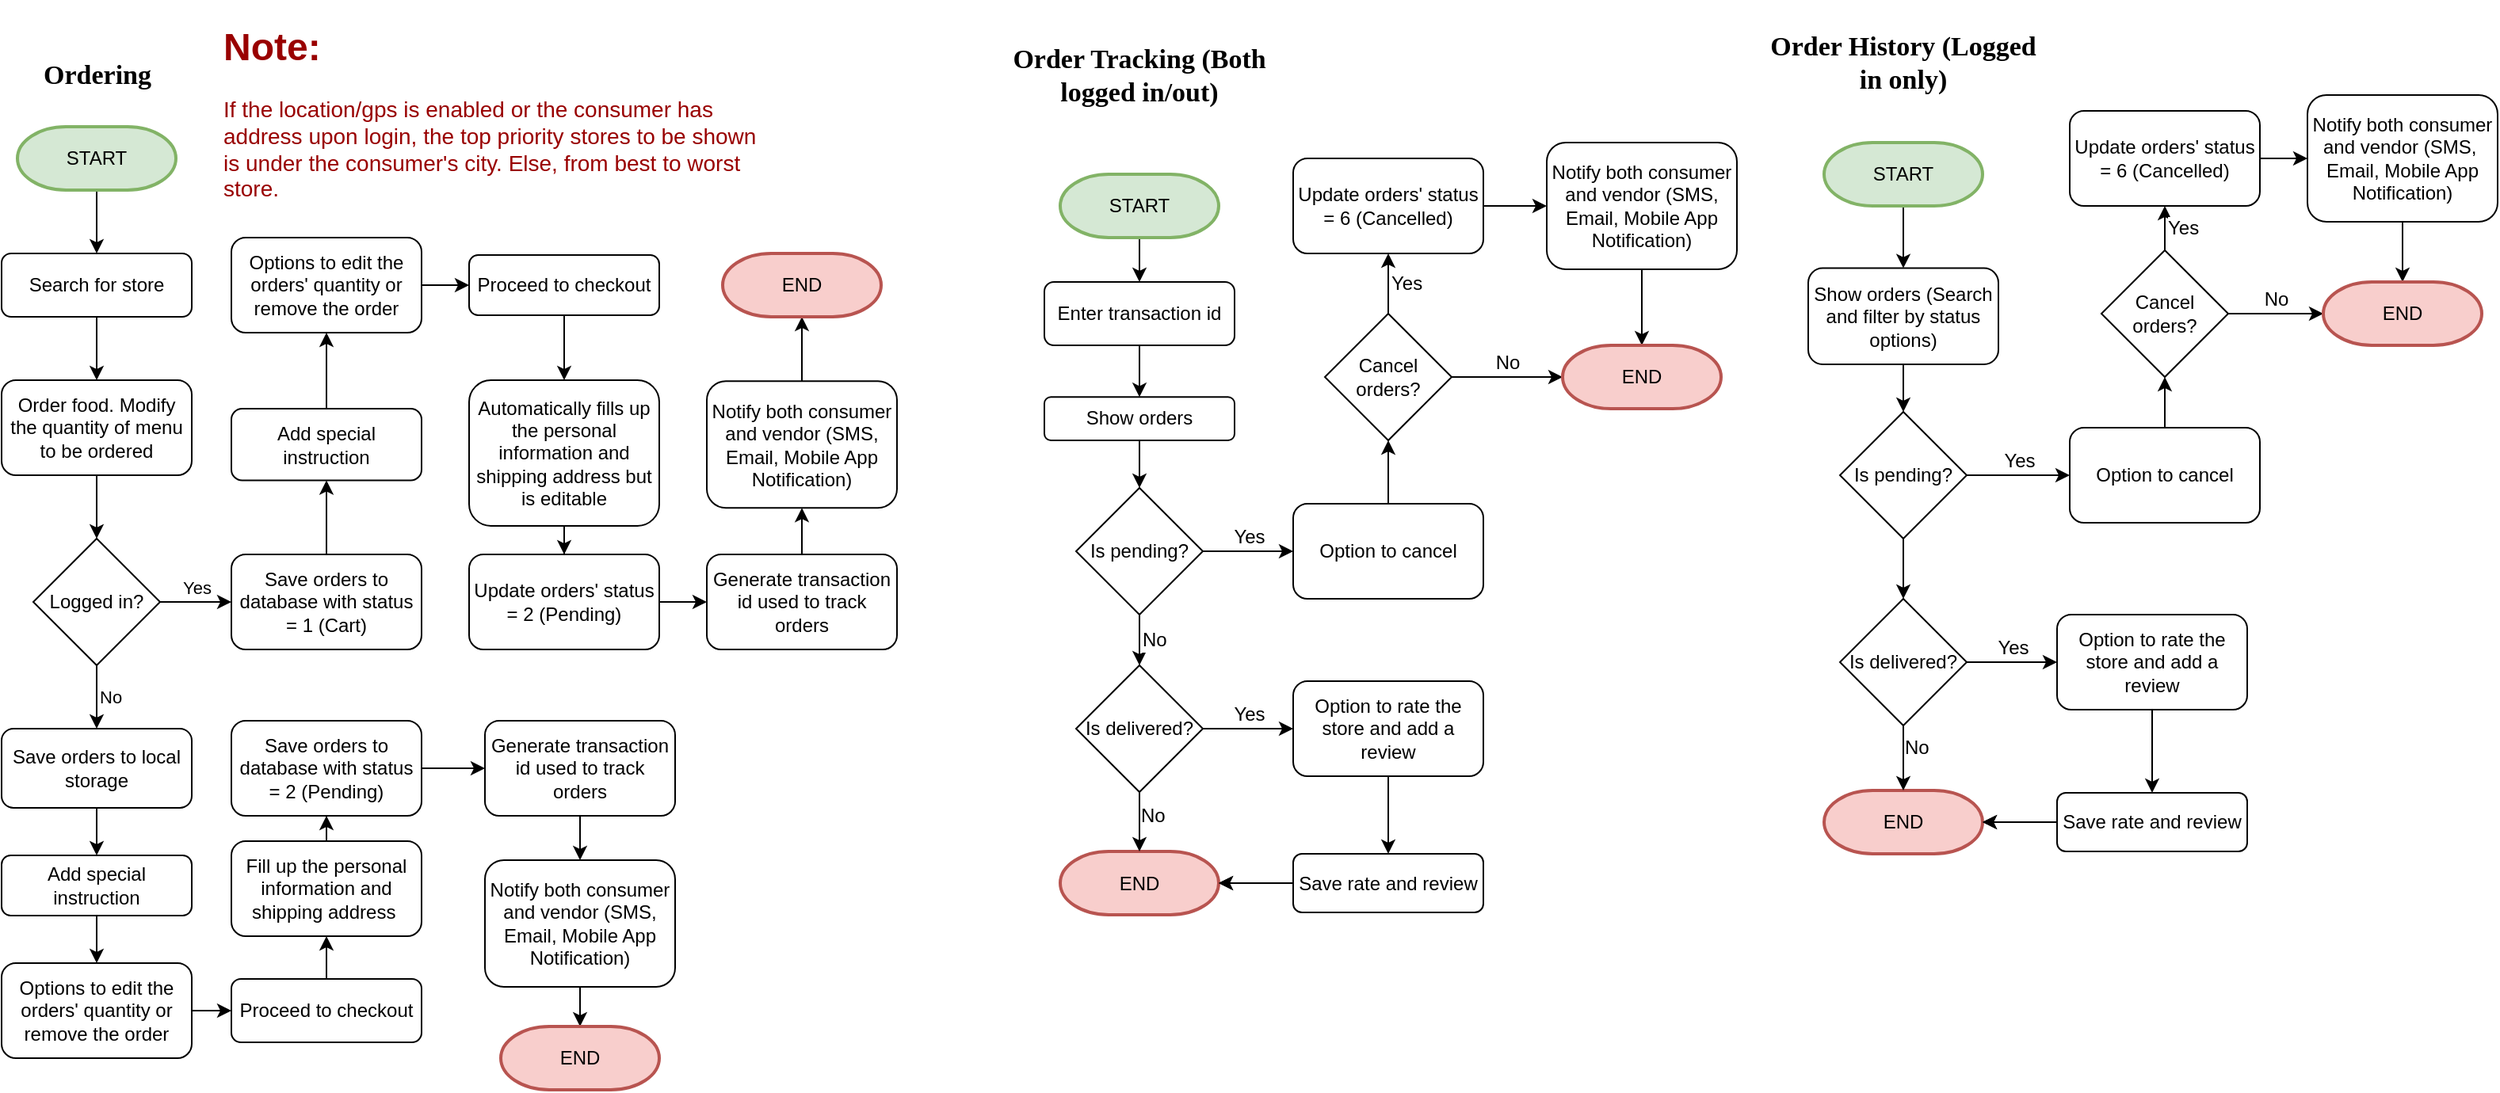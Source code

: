 <mxfile version="13.10.0" type="device"><diagram id="C5RBs43oDa-KdzZeNtuy" name="Page-1"><mxGraphModel dx="1033" dy="532" grid="1" gridSize="10" guides="1" tooltips="1" connect="1" arrows="1" fold="1" page="1" pageScale="1" pageWidth="827" pageHeight="1169" math="0" shadow="0"><root><mxCell id="WIyWlLk6GJQsqaUBKTNV-0"/><mxCell id="WIyWlLk6GJQsqaUBKTNV-1" parent="WIyWlLk6GJQsqaUBKTNV-0"/><mxCell id="US0BjjXT3jpon9qf1-W8-6" value="" style="edgeStyle=orthogonalEdgeStyle;rounded=0;orthogonalLoop=1;jettySize=auto;html=1;" edge="1" parent="WIyWlLk6GJQsqaUBKTNV-1" source="WIyWlLk6GJQsqaUBKTNV-3" target="US0BjjXT3jpon9qf1-W8-3"><mxGeometry relative="1" as="geometry"/></mxCell><mxCell id="WIyWlLk6GJQsqaUBKTNV-3" value="Search for store" style="rounded=1;whiteSpace=wrap;html=1;fontSize=12;glass=0;strokeWidth=1;shadow=0;" parent="WIyWlLk6GJQsqaUBKTNV-1" vertex="1"><mxGeometry x="35" y="162" width="120" height="40" as="geometry"/></mxCell><mxCell id="US0BjjXT3jpon9qf1-W8-0" value="Ordering" style="text;html=1;strokeColor=none;fillColor=none;align=center;verticalAlign=middle;whiteSpace=wrap;rounded=0;fontSize=17;fontStyle=1;fontFamily=Verdana;" vertex="1" parent="WIyWlLk6GJQsqaUBKTNV-1"><mxGeometry x="62.5" y="40" width="65" height="20" as="geometry"/></mxCell><mxCell id="US0BjjXT3jpon9qf1-W8-8" value="" style="edgeStyle=orthogonalEdgeStyle;rounded=0;orthogonalLoop=1;jettySize=auto;html=1;" edge="1" parent="WIyWlLk6GJQsqaUBKTNV-1" source="US0BjjXT3jpon9qf1-W8-3" target="US0BjjXT3jpon9qf1-W8-7"><mxGeometry relative="1" as="geometry"/></mxCell><mxCell id="US0BjjXT3jpon9qf1-W8-3" value="Order food. Modify the quantity of menu to be ordered" style="rounded=1;whiteSpace=wrap;html=1;" vertex="1" parent="WIyWlLk6GJQsqaUBKTNV-1"><mxGeometry x="35" y="242" width="120" height="60" as="geometry"/></mxCell><mxCell id="US0BjjXT3jpon9qf1-W8-5" value="" style="edgeStyle=orthogonalEdgeStyle;rounded=0;orthogonalLoop=1;jettySize=auto;html=1;" edge="1" parent="WIyWlLk6GJQsqaUBKTNV-1" source="US0BjjXT3jpon9qf1-W8-4" target="WIyWlLk6GJQsqaUBKTNV-3"><mxGeometry relative="1" as="geometry"/></mxCell><mxCell id="US0BjjXT3jpon9qf1-W8-4" value="START" style="strokeWidth=2;html=1;shape=mxgraph.flowchart.terminator;whiteSpace=wrap;fillColor=#d5e8d4;strokeColor=#82b366;" vertex="1" parent="WIyWlLk6GJQsqaUBKTNV-1"><mxGeometry x="45" y="82" width="100" height="40" as="geometry"/></mxCell><mxCell id="US0BjjXT3jpon9qf1-W8-18" value="Yes" style="edgeStyle=orthogonalEdgeStyle;rounded=0;orthogonalLoop=1;jettySize=auto;html=1;align=center;verticalAlign=bottom;" edge="1" parent="WIyWlLk6GJQsqaUBKTNV-1" source="US0BjjXT3jpon9qf1-W8-7" target="US0BjjXT3jpon9qf1-W8-17"><mxGeometry relative="1" as="geometry"/></mxCell><mxCell id="US0BjjXT3jpon9qf1-W8-20" value="No" style="edgeStyle=orthogonalEdgeStyle;rounded=0;orthogonalLoop=1;jettySize=auto;html=1;align=left;verticalAlign=middle;labelBackgroundColor=#ffffff;" edge="1" parent="WIyWlLk6GJQsqaUBKTNV-1" source="US0BjjXT3jpon9qf1-W8-7" target="US0BjjXT3jpon9qf1-W8-19"><mxGeometry relative="1" as="geometry"/></mxCell><mxCell id="US0BjjXT3jpon9qf1-W8-7" value="Logged in?" style="rhombus;whiteSpace=wrap;html=1;" vertex="1" parent="WIyWlLk6GJQsqaUBKTNV-1"><mxGeometry x="55" y="342" width="80" height="80" as="geometry"/></mxCell><mxCell id="US0BjjXT3jpon9qf1-W8-33" value="" style="edgeStyle=orthogonalEdgeStyle;rounded=0;orthogonalLoop=1;jettySize=auto;html=1;labelBackgroundColor=#ffffff;fontFamily=Helvetica;fontSize=12;align=left;" edge="1" parent="WIyWlLk6GJQsqaUBKTNV-1" source="US0BjjXT3jpon9qf1-W8-17" target="US0BjjXT3jpon9qf1-W8-32"><mxGeometry relative="1" as="geometry"/></mxCell><mxCell id="US0BjjXT3jpon9qf1-W8-17" value="Save orders to database with status = 1 (Cart)" style="rounded=1;whiteSpace=wrap;html=1;" vertex="1" parent="WIyWlLk6GJQsqaUBKTNV-1"><mxGeometry x="180" y="352" width="120" height="60" as="geometry"/></mxCell><mxCell id="US0BjjXT3jpon9qf1-W8-24" value="" style="edgeStyle=orthogonalEdgeStyle;rounded=0;orthogonalLoop=1;jettySize=auto;html=1;labelBackgroundColor=#ffffff;align=left;" edge="1" parent="WIyWlLk6GJQsqaUBKTNV-1" source="US0BjjXT3jpon9qf1-W8-19" target="US0BjjXT3jpon9qf1-W8-21"><mxGeometry relative="1" as="geometry"/></mxCell><mxCell id="US0BjjXT3jpon9qf1-W8-19" value="Save orders to local storage" style="rounded=1;whiteSpace=wrap;html=1;" vertex="1" parent="WIyWlLk6GJQsqaUBKTNV-1"><mxGeometry x="35" y="462" width="120" height="50" as="geometry"/></mxCell><mxCell id="US0BjjXT3jpon9qf1-W8-38" value="" style="edgeStyle=orthogonalEdgeStyle;rounded=0;orthogonalLoop=1;jettySize=auto;html=1;labelBackgroundColor=#ffffff;fontFamily=Helvetica;fontSize=12;align=left;" edge="1" parent="WIyWlLk6GJQsqaUBKTNV-1" source="US0BjjXT3jpon9qf1-W8-21" target="US0BjjXT3jpon9qf1-W8-37"><mxGeometry relative="1" as="geometry"/></mxCell><mxCell id="US0BjjXT3jpon9qf1-W8-21" value="Add special instruction" style="rounded=1;whiteSpace=wrap;html=1;" vertex="1" parent="WIyWlLk6GJQsqaUBKTNV-1"><mxGeometry x="35" y="542" width="120" height="38" as="geometry"/></mxCell><mxCell id="US0BjjXT3jpon9qf1-W8-27" value="" style="edgeStyle=orthogonalEdgeStyle;rounded=0;orthogonalLoop=1;jettySize=auto;html=1;labelBackgroundColor=#ffffff;align=left;" edge="1" parent="WIyWlLk6GJQsqaUBKTNV-1" source="US0BjjXT3jpon9qf1-W8-22" target="US0BjjXT3jpon9qf1-W8-23"><mxGeometry relative="1" as="geometry"/></mxCell><mxCell id="US0BjjXT3jpon9qf1-W8-22" value="Proceed to checkout" style="rounded=1;whiteSpace=wrap;html=1;" vertex="1" parent="WIyWlLk6GJQsqaUBKTNV-1"><mxGeometry x="180" y="620" width="120" height="40" as="geometry"/></mxCell><mxCell id="US0BjjXT3jpon9qf1-W8-29" value="" style="edgeStyle=orthogonalEdgeStyle;rounded=0;orthogonalLoop=1;jettySize=auto;html=1;labelBackgroundColor=#ffffff;fontFamily=Helvetica;fontSize=12;align=left;" edge="1" parent="WIyWlLk6GJQsqaUBKTNV-1" source="US0BjjXT3jpon9qf1-W8-23" target="US0BjjXT3jpon9qf1-W8-28"><mxGeometry relative="1" as="geometry"/></mxCell><mxCell id="US0BjjXT3jpon9qf1-W8-23" value="Fill up the personal information and shipping address&amp;nbsp;" style="rounded=1;whiteSpace=wrap;html=1;" vertex="1" parent="WIyWlLk6GJQsqaUBKTNV-1"><mxGeometry x="180" y="533" width="120" height="60" as="geometry"/></mxCell><mxCell id="US0BjjXT3jpon9qf1-W8-55" value="" style="edgeStyle=orthogonalEdgeStyle;rounded=0;orthogonalLoop=1;jettySize=auto;html=1;labelBackgroundColor=#ffffff;fontFamily=Helvetica;fontSize=12;align=left;" edge="1" parent="WIyWlLk6GJQsqaUBKTNV-1" source="US0BjjXT3jpon9qf1-W8-28" target="US0BjjXT3jpon9qf1-W8-54"><mxGeometry relative="1" as="geometry"/></mxCell><mxCell id="US0BjjXT3jpon9qf1-W8-28" value="Save orders to database with status = 2 (Pending)" style="rounded=1;whiteSpace=wrap;html=1;fontFamily=Helvetica;fontSize=12;" vertex="1" parent="WIyWlLk6GJQsqaUBKTNV-1"><mxGeometry x="180" y="457" width="120" height="60" as="geometry"/></mxCell><mxCell id="US0BjjXT3jpon9qf1-W8-73" value="" style="edgeStyle=orthogonalEdgeStyle;rounded=0;orthogonalLoop=1;jettySize=auto;html=1;labelBackgroundColor=#ffffff;fontFamily=Helvetica;fontSize=12;align=center;" edge="1" parent="WIyWlLk6GJQsqaUBKTNV-1" source="US0BjjXT3jpon9qf1-W8-30" target="US0BjjXT3jpon9qf1-W8-72"><mxGeometry relative="1" as="geometry"/></mxCell><mxCell id="US0BjjXT3jpon9qf1-W8-30" value="Notify both consumer and vendor (SMS, Email, Mobile App Notification)" style="rounded=1;whiteSpace=wrap;html=1;fontFamily=Helvetica;fontSize=12;" vertex="1" parent="WIyWlLk6GJQsqaUBKTNV-1"><mxGeometry x="340" y="545" width="120" height="80" as="geometry"/></mxCell><mxCell id="US0BjjXT3jpon9qf1-W8-36" value="" style="edgeStyle=orthogonalEdgeStyle;rounded=0;orthogonalLoop=1;jettySize=auto;html=1;labelBackgroundColor=#ffffff;fontFamily=Helvetica;fontSize=12;align=left;" edge="1" parent="WIyWlLk6GJQsqaUBKTNV-1" source="US0BjjXT3jpon9qf1-W8-32" target="US0BjjXT3jpon9qf1-W8-34"><mxGeometry relative="1" as="geometry"/></mxCell><mxCell id="US0BjjXT3jpon9qf1-W8-32" value="Add special instruction" style="rounded=1;whiteSpace=wrap;html=1;" vertex="1" parent="WIyWlLk6GJQsqaUBKTNV-1"><mxGeometry x="180" y="260" width="120" height="45.25" as="geometry"/></mxCell><mxCell id="US0BjjXT3jpon9qf1-W8-44" value="" style="edgeStyle=orthogonalEdgeStyle;rounded=0;orthogonalLoop=1;jettySize=auto;html=1;labelBackgroundColor=#ffffff;fontFamily=Helvetica;fontSize=12;align=left;" edge="1" parent="WIyWlLk6GJQsqaUBKTNV-1" source="US0BjjXT3jpon9qf1-W8-34" target="US0BjjXT3jpon9qf1-W8-43"><mxGeometry relative="1" as="geometry"/></mxCell><mxCell id="US0BjjXT3jpon9qf1-W8-34" value="Options to edit the orders' quantity or remove the order" style="rounded=1;whiteSpace=wrap;html=1;fontFamily=Helvetica;fontSize=12;" vertex="1" parent="WIyWlLk6GJQsqaUBKTNV-1"><mxGeometry x="180" y="152" width="120" height="60" as="geometry"/></mxCell><mxCell id="US0BjjXT3jpon9qf1-W8-40" value="" style="edgeStyle=orthogonalEdgeStyle;rounded=0;orthogonalLoop=1;jettySize=auto;html=1;labelBackgroundColor=#ffffff;fontFamily=Helvetica;fontSize=12;align=left;" edge="1" parent="WIyWlLk6GJQsqaUBKTNV-1" source="US0BjjXT3jpon9qf1-W8-37" target="US0BjjXT3jpon9qf1-W8-22"><mxGeometry relative="1" as="geometry"/></mxCell><mxCell id="US0BjjXT3jpon9qf1-W8-37" value="&lt;span&gt;Options to edit the orders' quantity or remove the order&lt;/span&gt;" style="rounded=1;whiteSpace=wrap;html=1;fontFamily=Helvetica;fontSize=12;" vertex="1" parent="WIyWlLk6GJQsqaUBKTNV-1"><mxGeometry x="35" y="610" width="120" height="60" as="geometry"/></mxCell><mxCell id="US0BjjXT3jpon9qf1-W8-48" value="" style="edgeStyle=orthogonalEdgeStyle;rounded=0;orthogonalLoop=1;jettySize=auto;html=1;labelBackgroundColor=#ffffff;fontFamily=Helvetica;fontSize=12;align=left;" edge="1" parent="WIyWlLk6GJQsqaUBKTNV-1" source="US0BjjXT3jpon9qf1-W8-41" target="US0BjjXT3jpon9qf1-W8-46"><mxGeometry relative="1" as="geometry"/></mxCell><mxCell id="US0BjjXT3jpon9qf1-W8-41" value="Automatically fills up the personal information and shipping address but is editable" style="rounded=1;whiteSpace=wrap;html=1;fontFamily=Helvetica;fontSize=12;" vertex="1" parent="WIyWlLk6GJQsqaUBKTNV-1"><mxGeometry x="330" y="242" width="120" height="92" as="geometry"/></mxCell><mxCell id="US0BjjXT3jpon9qf1-W8-45" value="" style="edgeStyle=orthogonalEdgeStyle;rounded=0;orthogonalLoop=1;jettySize=auto;html=1;labelBackgroundColor=#ffffff;fontFamily=Helvetica;fontSize=12;align=left;" edge="1" parent="WIyWlLk6GJQsqaUBKTNV-1" source="US0BjjXT3jpon9qf1-W8-43" target="US0BjjXT3jpon9qf1-W8-41"><mxGeometry relative="1" as="geometry"/></mxCell><mxCell id="US0BjjXT3jpon9qf1-W8-43" value="Proceed to checkout" style="rounded=1;whiteSpace=wrap;html=1;fontFamily=Helvetica;fontSize=12;" vertex="1" parent="WIyWlLk6GJQsqaUBKTNV-1"><mxGeometry x="330" y="163" width="120" height="38" as="geometry"/></mxCell><mxCell id="US0BjjXT3jpon9qf1-W8-58" value="" style="edgeStyle=orthogonalEdgeStyle;rounded=0;orthogonalLoop=1;jettySize=auto;html=1;labelBackgroundColor=#ffffff;fontFamily=Helvetica;fontSize=12;align=left;" edge="1" parent="WIyWlLk6GJQsqaUBKTNV-1" source="US0BjjXT3jpon9qf1-W8-46" target="US0BjjXT3jpon9qf1-W8-57"><mxGeometry relative="1" as="geometry"/></mxCell><mxCell id="US0BjjXT3jpon9qf1-W8-46" value="Update orders' status = 2 (Pending)" style="rounded=1;whiteSpace=wrap;html=1;fontFamily=Helvetica;fontSize=12;" vertex="1" parent="WIyWlLk6GJQsqaUBKTNV-1"><mxGeometry x="330" y="352" width="120" height="60" as="geometry"/></mxCell><mxCell id="US0BjjXT3jpon9qf1-W8-71" value="" style="edgeStyle=orthogonalEdgeStyle;rounded=0;orthogonalLoop=1;jettySize=auto;html=1;labelBackgroundColor=#ffffff;fontFamily=Helvetica;fontSize=12;align=center;" edge="1" parent="WIyWlLk6GJQsqaUBKTNV-1" source="US0BjjXT3jpon9qf1-W8-47" target="US0BjjXT3jpon9qf1-W8-70"><mxGeometry relative="1" as="geometry"/></mxCell><mxCell id="US0BjjXT3jpon9qf1-W8-47" value="Notify both consumer and vendor (SMS, Email, Mobile App Notification)" style="rounded=1;whiteSpace=wrap;html=1;fontFamily=Helvetica;fontSize=12;" vertex="1" parent="WIyWlLk6GJQsqaUBKTNV-1"><mxGeometry x="480" y="242.63" width="120" height="80" as="geometry"/></mxCell><mxCell id="US0BjjXT3jpon9qf1-W8-50" value="Order Tracking (Both logged in/out)" style="text;html=1;strokeColor=none;fillColor=none;align=center;verticalAlign=middle;whiteSpace=wrap;rounded=0;fontSize=17;fontStyle=1;fontFamily=Verdana;" vertex="1" parent="WIyWlLk6GJQsqaUBKTNV-1"><mxGeometry x="668" y="40" width="170" height="20" as="geometry"/></mxCell><mxCell id="US0BjjXT3jpon9qf1-W8-62" value="" style="edgeStyle=orthogonalEdgeStyle;rounded=0;orthogonalLoop=1;jettySize=auto;html=1;labelBackgroundColor=#ffffff;fontFamily=Helvetica;fontSize=12;align=left;" edge="1" parent="WIyWlLk6GJQsqaUBKTNV-1" source="US0BjjXT3jpon9qf1-W8-52" target="US0BjjXT3jpon9qf1-W8-60"><mxGeometry relative="1" as="geometry"/></mxCell><mxCell id="US0BjjXT3jpon9qf1-W8-52" value="Enter transaction id" style="rounded=1;whiteSpace=wrap;html=1;fontSize=12;glass=0;strokeWidth=1;shadow=0;" vertex="1" parent="WIyWlLk6GJQsqaUBKTNV-1"><mxGeometry x="693" y="180" width="120" height="40" as="geometry"/></mxCell><mxCell id="US0BjjXT3jpon9qf1-W8-56" value="" style="edgeStyle=orthogonalEdgeStyle;rounded=0;orthogonalLoop=1;jettySize=auto;html=1;labelBackgroundColor=#ffffff;fontFamily=Helvetica;fontSize=12;align=left;" edge="1" parent="WIyWlLk6GJQsqaUBKTNV-1" source="US0BjjXT3jpon9qf1-W8-54" target="US0BjjXT3jpon9qf1-W8-30"><mxGeometry relative="1" as="geometry"/></mxCell><mxCell id="US0BjjXT3jpon9qf1-W8-54" value="Generate transaction id used to track orders" style="rounded=1;whiteSpace=wrap;html=1;fontFamily=Helvetica;fontSize=12;" vertex="1" parent="WIyWlLk6GJQsqaUBKTNV-1"><mxGeometry x="340" y="457" width="120" height="60" as="geometry"/></mxCell><mxCell id="US0BjjXT3jpon9qf1-W8-59" value="" style="edgeStyle=orthogonalEdgeStyle;rounded=0;orthogonalLoop=1;jettySize=auto;html=1;labelBackgroundColor=#ffffff;fontFamily=Helvetica;fontSize=12;align=left;" edge="1" parent="WIyWlLk6GJQsqaUBKTNV-1" source="US0BjjXT3jpon9qf1-W8-57" target="US0BjjXT3jpon9qf1-W8-47"><mxGeometry relative="1" as="geometry"/></mxCell><mxCell id="US0BjjXT3jpon9qf1-W8-57" value="Generate transaction id used to track orders" style="rounded=1;whiteSpace=wrap;html=1;fontFamily=Helvetica;fontSize=12;" vertex="1" parent="WIyWlLk6GJQsqaUBKTNV-1"><mxGeometry x="480" y="352" width="120" height="60" as="geometry"/></mxCell><mxCell id="US0BjjXT3jpon9qf1-W8-66" value="" style="edgeStyle=orthogonalEdgeStyle;rounded=0;orthogonalLoop=1;jettySize=auto;html=1;labelBackgroundColor=#ffffff;fontFamily=Helvetica;fontSize=12;align=left;" edge="1" parent="WIyWlLk6GJQsqaUBKTNV-1" source="US0BjjXT3jpon9qf1-W8-60" target="US0BjjXT3jpon9qf1-W8-63"><mxGeometry relative="1" as="geometry"/></mxCell><mxCell id="US0BjjXT3jpon9qf1-W8-60" value="Show orders" style="rounded=1;whiteSpace=wrap;html=1;fontFamily=Helvetica;fontSize=12;" vertex="1" parent="WIyWlLk6GJQsqaUBKTNV-1"><mxGeometry x="693" y="252.63" width="120" height="27.37" as="geometry"/></mxCell><mxCell id="US0BjjXT3jpon9qf1-W8-65" value="Yes" style="edgeStyle=orthogonalEdgeStyle;rounded=0;orthogonalLoop=1;jettySize=auto;html=1;labelBackgroundColor=#ffffff;fontFamily=Helvetica;fontSize=12;align=center;verticalAlign=bottom;" edge="1" parent="WIyWlLk6GJQsqaUBKTNV-1" source="US0BjjXT3jpon9qf1-W8-63" target="US0BjjXT3jpon9qf1-W8-64"><mxGeometry relative="1" as="geometry"/></mxCell><mxCell id="US0BjjXT3jpon9qf1-W8-120" value="No" style="edgeStyle=orthogonalEdgeStyle;rounded=0;orthogonalLoop=1;jettySize=auto;html=1;labelBackgroundColor=#ffffff;fontFamily=Helvetica;fontSize=12;fontColor=#000000;align=left;" edge="1" parent="WIyWlLk6GJQsqaUBKTNV-1" source="US0BjjXT3jpon9qf1-W8-63" target="US0BjjXT3jpon9qf1-W8-117"><mxGeometry relative="1" as="geometry"/></mxCell><mxCell id="US0BjjXT3jpon9qf1-W8-63" value="Is pending?" style="rhombus;whiteSpace=wrap;html=1;fontFamily=Helvetica;fontSize=12;" vertex="1" parent="WIyWlLk6GJQsqaUBKTNV-1"><mxGeometry x="713" y="310" width="80" height="80" as="geometry"/></mxCell><mxCell id="US0BjjXT3jpon9qf1-W8-94" value="" style="edgeStyle=orthogonalEdgeStyle;rounded=0;orthogonalLoop=1;jettySize=auto;html=1;labelBackgroundColor=#ffffff;fontFamily=Helvetica;fontSize=12;fontColor=#000000;align=center;" edge="1" parent="WIyWlLk6GJQsqaUBKTNV-1" source="US0BjjXT3jpon9qf1-W8-64" target="US0BjjXT3jpon9qf1-W8-91"><mxGeometry relative="1" as="geometry"/></mxCell><mxCell id="US0BjjXT3jpon9qf1-W8-64" value="Option to cancel" style="rounded=1;whiteSpace=wrap;html=1;fontFamily=Helvetica;fontSize=12;" vertex="1" parent="WIyWlLk6GJQsqaUBKTNV-1"><mxGeometry x="850" y="320" width="120" height="60" as="geometry"/></mxCell><mxCell id="US0BjjXT3jpon9qf1-W8-67" value="END" style="strokeWidth=2;html=1;shape=mxgraph.flowchart.terminator;whiteSpace=wrap;fillColor=#f8cecc;strokeColor=#b85450;" vertex="1" parent="WIyWlLk6GJQsqaUBKTNV-1"><mxGeometry x="703" y="539.5" width="100" height="40" as="geometry"/></mxCell><mxCell id="US0BjjXT3jpon9qf1-W8-70" value="END" style="strokeWidth=2;html=1;shape=mxgraph.flowchart.terminator;whiteSpace=wrap;fillColor=#f8cecc;strokeColor=#b85450;" vertex="1" parent="WIyWlLk6GJQsqaUBKTNV-1"><mxGeometry x="490" y="162" width="100" height="40" as="geometry"/></mxCell><mxCell id="US0BjjXT3jpon9qf1-W8-72" value="END" style="strokeWidth=2;html=1;shape=mxgraph.flowchart.terminator;whiteSpace=wrap;fillColor=#f8cecc;strokeColor=#b85450;" vertex="1" parent="WIyWlLk6GJQsqaUBKTNV-1"><mxGeometry x="350" y="650" width="100" height="40" as="geometry"/></mxCell><mxCell id="US0BjjXT3jpon9qf1-W8-74" value="Order History (Logged in only)" style="text;html=1;strokeColor=none;fillColor=none;align=center;verticalAlign=middle;whiteSpace=wrap;rounded=0;fontSize=17;fontStyle=1;fontFamily=Verdana;" vertex="1" parent="WIyWlLk6GJQsqaUBKTNV-1"><mxGeometry x="1150" y="32" width="170" height="20" as="geometry"/></mxCell><mxCell id="US0BjjXT3jpon9qf1-W8-86" value="" style="edgeStyle=orthogonalEdgeStyle;rounded=0;orthogonalLoop=1;jettySize=auto;html=1;labelBackgroundColor=#ffffff;fontFamily=Helvetica;fontSize=12;align=center;" edge="1" parent="WIyWlLk6GJQsqaUBKTNV-1" source="US0BjjXT3jpon9qf1-W8-75" target="US0BjjXT3jpon9qf1-W8-79"><mxGeometry relative="1" as="geometry"/></mxCell><mxCell id="US0BjjXT3jpon9qf1-W8-75" value="START" style="strokeWidth=2;html=1;shape=mxgraph.flowchart.terminator;whiteSpace=wrap;fillColor=#d5e8d4;strokeColor=#82b366;" vertex="1" parent="WIyWlLk6GJQsqaUBKTNV-1"><mxGeometry x="1185" y="92" width="100" height="40" as="geometry"/></mxCell><mxCell id="US0BjjXT3jpon9qf1-W8-110" value="" style="edgeStyle=orthogonalEdgeStyle;rounded=0;orthogonalLoop=1;jettySize=auto;html=1;labelBackgroundColor=#ffffff;fontFamily=Helvetica;fontSize=12;fontColor=#000000;align=center;" edge="1" parent="WIyWlLk6GJQsqaUBKTNV-1" source="US0BjjXT3jpon9qf1-W8-79" target="US0BjjXT3jpon9qf1-W8-100"><mxGeometry relative="1" as="geometry"/></mxCell><mxCell id="US0BjjXT3jpon9qf1-W8-79" value="Show orders (Search and filter by status options)" style="rounded=1;whiteSpace=wrap;html=1;fontFamily=Helvetica;fontSize=12;" vertex="1" parent="WIyWlLk6GJQsqaUBKTNV-1"><mxGeometry x="1175" y="171.31" width="120" height="60.69" as="geometry"/></mxCell><mxCell id="US0BjjXT3jpon9qf1-W8-80" value="Yes" style="edgeStyle=orthogonalEdgeStyle;rounded=0;orthogonalLoop=1;jettySize=auto;html=1;labelBackgroundColor=#ffffff;fontFamily=Helvetica;fontSize=12;align=center;verticalAlign=bottom;" edge="1" parent="WIyWlLk6GJQsqaUBKTNV-1" target="US0BjjXT3jpon9qf1-W8-84"><mxGeometry relative="1" as="geometry"><mxPoint x="1115" y="310" as="sourcePoint"/></mxGeometry></mxCell><mxCell id="US0BjjXT3jpon9qf1-W8-81" value="No" style="edgeStyle=orthogonalEdgeStyle;rounded=0;orthogonalLoop=1;jettySize=auto;html=1;labelBackgroundColor=#ffffff;fontFamily=Helvetica;fontSize=12;align=left;" edge="1" parent="WIyWlLk6GJQsqaUBKTNV-1" target="US0BjjXT3jpon9qf1-W8-85"><mxGeometry relative="1" as="geometry"><mxPoint x="1075" y="350" as="sourcePoint"/></mxGeometry></mxCell><mxCell id="US0BjjXT3jpon9qf1-W8-83" style="edgeStyle=orthogonalEdgeStyle;rounded=0;orthogonalLoop=1;jettySize=auto;html=1;entryX=1;entryY=0.5;entryDx=0;entryDy=0;entryPerimeter=0;labelBackgroundColor=#ffffff;fontFamily=Helvetica;fontSize=12;align=center;" edge="1" parent="WIyWlLk6GJQsqaUBKTNV-1" source="US0BjjXT3jpon9qf1-W8-84"><mxGeometry relative="1" as="geometry"><Array as="points"><mxPoint x="1232" y="410"/></Array><mxPoint x="1125" y="410" as="targetPoint"/></mxGeometry></mxCell><mxCell id="US0BjjXT3jpon9qf1-W8-88" value="&lt;h1&gt;Note:&lt;/h1&gt;&lt;p&gt;&lt;font style=&quot;font-size: 14px&quot;&gt;If the location/gps is enabled or the consumer has address upon login, the top priority stores to be shown is under the consumer's city. Else, from best to worst store.&lt;/font&gt;&lt;/p&gt;" style="text;html=1;strokeColor=none;fillColor=none;spacing=5;spacingTop=-20;whiteSpace=wrap;overflow=hidden;rounded=0;fontFamily=Helvetica;fontSize=12;fontColor=#990000;" vertex="1" parent="WIyWlLk6GJQsqaUBKTNV-1"><mxGeometry x="170" y="12" width="350" height="140" as="geometry"/></mxCell><mxCell id="US0BjjXT3jpon9qf1-W8-95" value="Yes" style="edgeStyle=orthogonalEdgeStyle;rounded=0;orthogonalLoop=1;jettySize=auto;html=1;labelBackgroundColor=#ffffff;fontFamily=Helvetica;fontSize=12;fontColor=#000000;align=left;" edge="1" parent="WIyWlLk6GJQsqaUBKTNV-1" source="US0BjjXT3jpon9qf1-W8-91" target="US0BjjXT3jpon9qf1-W8-92"><mxGeometry relative="1" as="geometry"/></mxCell><mxCell id="US0BjjXT3jpon9qf1-W8-127" value="No" style="edgeStyle=orthogonalEdgeStyle;rounded=0;orthogonalLoop=1;jettySize=auto;html=1;labelBackgroundColor=#ffffff;fontFamily=Helvetica;fontSize=12;fontColor=#000000;align=center;verticalAlign=bottom;" edge="1" parent="WIyWlLk6GJQsqaUBKTNV-1" source="US0BjjXT3jpon9qf1-W8-91" target="US0BjjXT3jpon9qf1-W8-124"><mxGeometry relative="1" as="geometry"/></mxCell><mxCell id="US0BjjXT3jpon9qf1-W8-91" value="&lt;font color=&quot;#000000&quot;&gt;Cancel orders?&lt;/font&gt;" style="rhombus;whiteSpace=wrap;html=1;fontFamily=Helvetica;fontSize=12;fontColor=#CC0000;" vertex="1" parent="WIyWlLk6GJQsqaUBKTNV-1"><mxGeometry x="870" y="200" width="80" height="80" as="geometry"/></mxCell><mxCell id="US0BjjXT3jpon9qf1-W8-125" value="" style="edgeStyle=orthogonalEdgeStyle;rounded=0;orthogonalLoop=1;jettySize=auto;html=1;labelBackgroundColor=#ffffff;fontFamily=Helvetica;fontSize=12;fontColor=#000000;align=center;" edge="1" parent="WIyWlLk6GJQsqaUBKTNV-1" source="US0BjjXT3jpon9qf1-W8-92" target="US0BjjXT3jpon9qf1-W8-93"><mxGeometry relative="1" as="geometry"/></mxCell><mxCell id="US0BjjXT3jpon9qf1-W8-92" value="Update orders' status = 6 (Cancelled)" style="rounded=1;whiteSpace=wrap;html=1;fontFamily=Helvetica;fontSize=12;" vertex="1" parent="WIyWlLk6GJQsqaUBKTNV-1"><mxGeometry x="850" y="102" width="120" height="60" as="geometry"/></mxCell><mxCell id="US0BjjXT3jpon9qf1-W8-126" value="" style="edgeStyle=orthogonalEdgeStyle;rounded=0;orthogonalLoop=1;jettySize=auto;html=1;labelBackgroundColor=#ffffff;fontFamily=Helvetica;fontSize=12;fontColor=#000000;align=center;" edge="1" parent="WIyWlLk6GJQsqaUBKTNV-1" source="US0BjjXT3jpon9qf1-W8-93" target="US0BjjXT3jpon9qf1-W8-124"><mxGeometry relative="1" as="geometry"/></mxCell><mxCell id="US0BjjXT3jpon9qf1-W8-93" value="Notify both consumer and vendor (SMS, Email, Mobile App Notification)" style="rounded=1;whiteSpace=wrap;html=1;fontFamily=Helvetica;fontSize=12;" vertex="1" parent="WIyWlLk6GJQsqaUBKTNV-1"><mxGeometry x="1010" y="92" width="120" height="80" as="geometry"/></mxCell><mxCell id="US0BjjXT3jpon9qf1-W8-98" value="Yes" style="edgeStyle=orthogonalEdgeStyle;rounded=0;orthogonalLoop=1;jettySize=auto;html=1;labelBackgroundColor=#ffffff;fontFamily=Helvetica;fontSize=12;align=center;verticalAlign=bottom;" edge="1" parent="WIyWlLk6GJQsqaUBKTNV-1" source="US0BjjXT3jpon9qf1-W8-100" target="US0BjjXT3jpon9qf1-W8-102"><mxGeometry relative="1" as="geometry"/></mxCell><mxCell id="US0BjjXT3jpon9qf1-W8-146" value="" style="edgeStyle=orthogonalEdgeStyle;curved=0;rounded=1;sketch=0;orthogonalLoop=1;jettySize=auto;html=1;fillColor=#F2CC8F;fontColor=#393C56;" edge="1" parent="WIyWlLk6GJQsqaUBKTNV-1" source="US0BjjXT3jpon9qf1-W8-100" target="US0BjjXT3jpon9qf1-W8-140"><mxGeometry relative="1" as="geometry"/></mxCell><mxCell id="US0BjjXT3jpon9qf1-W8-100" value="Is pending?" style="rhombus;whiteSpace=wrap;html=1;fontFamily=Helvetica;fontSize=12;" vertex="1" parent="WIyWlLk6GJQsqaUBKTNV-1"><mxGeometry x="1195" y="262" width="80" height="80" as="geometry"/></mxCell><mxCell id="US0BjjXT3jpon9qf1-W8-101" value="" style="edgeStyle=orthogonalEdgeStyle;rounded=0;orthogonalLoop=1;jettySize=auto;html=1;labelBackgroundColor=#ffffff;fontFamily=Helvetica;fontSize=12;fontColor=#000000;align=center;" edge="1" parent="WIyWlLk6GJQsqaUBKTNV-1" source="US0BjjXT3jpon9qf1-W8-102" target="US0BjjXT3jpon9qf1-W8-105"><mxGeometry relative="1" as="geometry"/></mxCell><mxCell id="US0BjjXT3jpon9qf1-W8-102" value="Option to cancel" style="rounded=1;whiteSpace=wrap;html=1;fontFamily=Helvetica;fontSize=12;" vertex="1" parent="WIyWlLk6GJQsqaUBKTNV-1"><mxGeometry x="1340" y="272" width="120" height="60" as="geometry"/></mxCell><mxCell id="US0BjjXT3jpon9qf1-W8-104" value="Yes" style="edgeStyle=orthogonalEdgeStyle;rounded=0;orthogonalLoop=1;jettySize=auto;html=1;labelBackgroundColor=#ffffff;fontFamily=Helvetica;fontSize=12;fontColor=#000000;align=left;" edge="1" parent="WIyWlLk6GJQsqaUBKTNV-1" source="US0BjjXT3jpon9qf1-W8-105" target="US0BjjXT3jpon9qf1-W8-107"><mxGeometry relative="1" as="geometry"/></mxCell><mxCell id="US0BjjXT3jpon9qf1-W8-134" value="No" style="edgeStyle=orthogonalEdgeStyle;rounded=0;orthogonalLoop=1;jettySize=auto;html=1;labelBackgroundColor=#ffffff;fontFamily=Helvetica;fontSize=12;fontColor=#000000;align=center;verticalAlign=bottom;" edge="1" parent="WIyWlLk6GJQsqaUBKTNV-1" source="US0BjjXT3jpon9qf1-W8-105" target="US0BjjXT3jpon9qf1-W8-133"><mxGeometry relative="1" as="geometry"/></mxCell><mxCell id="US0BjjXT3jpon9qf1-W8-105" value="&lt;font color=&quot;#000000&quot;&gt;Cancel orders?&lt;/font&gt;" style="rhombus;whiteSpace=wrap;html=1;fontFamily=Helvetica;fontSize=12;fontColor=#CC0000;" vertex="1" parent="WIyWlLk6GJQsqaUBKTNV-1"><mxGeometry x="1360" y="160" width="80" height="80" as="geometry"/></mxCell><mxCell id="US0BjjXT3jpon9qf1-W8-106" value="" style="edgeStyle=orthogonalEdgeStyle;rounded=0;orthogonalLoop=1;jettySize=auto;html=1;labelBackgroundColor=#ffffff;fontFamily=Helvetica;fontSize=12;fontColor=#000000;align=center;" edge="1" parent="WIyWlLk6GJQsqaUBKTNV-1" source="US0BjjXT3jpon9qf1-W8-107" target="US0BjjXT3jpon9qf1-W8-109"><mxGeometry relative="1" as="geometry"/></mxCell><mxCell id="US0BjjXT3jpon9qf1-W8-107" value="Update orders' status = 6 (Cancelled)" style="rounded=1;whiteSpace=wrap;html=1;fontFamily=Helvetica;fontSize=12;" vertex="1" parent="WIyWlLk6GJQsqaUBKTNV-1"><mxGeometry x="1340" y="72" width="120" height="60" as="geometry"/></mxCell><mxCell id="US0BjjXT3jpon9qf1-W8-135" value="" style="edgeStyle=orthogonalEdgeStyle;rounded=0;orthogonalLoop=1;jettySize=auto;html=1;labelBackgroundColor=#ffffff;fontFamily=Helvetica;fontSize=12;fontColor=#000000;align=center;" edge="1" parent="WIyWlLk6GJQsqaUBKTNV-1" source="US0BjjXT3jpon9qf1-W8-109" target="US0BjjXT3jpon9qf1-W8-133"><mxGeometry relative="1" as="geometry"/></mxCell><mxCell id="US0BjjXT3jpon9qf1-W8-109" value="Notify both consumer and vendor (SMS,&amp;nbsp; Email, Mobile App Notification)" style="rounded=1;whiteSpace=wrap;html=1;fontFamily=Helvetica;fontSize=12;" vertex="1" parent="WIyWlLk6GJQsqaUBKTNV-1"><mxGeometry x="1490" y="62" width="120" height="80" as="geometry"/></mxCell><mxCell id="US0BjjXT3jpon9qf1-W8-114" style="edgeStyle=orthogonalEdgeStyle;rounded=0;orthogonalLoop=1;jettySize=auto;html=1;entryX=0.5;entryY=0;entryDx=0;entryDy=0;labelBackgroundColor=#ffffff;fontFamily=Helvetica;fontSize=12;fontColor=#000000;align=center;" edge="1" parent="WIyWlLk6GJQsqaUBKTNV-1" source="US0BjjXT3jpon9qf1-W8-111" target="US0BjjXT3jpon9qf1-W8-52"><mxGeometry relative="1" as="geometry"/></mxCell><mxCell id="US0BjjXT3jpon9qf1-W8-111" value="START" style="strokeWidth=2;html=1;shape=mxgraph.flowchart.terminator;whiteSpace=wrap;fillColor=#d5e8d4;strokeColor=#82b366;" vertex="1" parent="WIyWlLk6GJQsqaUBKTNV-1"><mxGeometry x="703" y="112" width="100" height="40" as="geometry"/></mxCell><mxCell id="US0BjjXT3jpon9qf1-W8-122" style="edgeStyle=orthogonalEdgeStyle;rounded=0;orthogonalLoop=1;jettySize=auto;html=1;labelBackgroundColor=#ffffff;fontFamily=Helvetica;fontSize=12;fontColor=#000000;align=center;" edge="1" parent="WIyWlLk6GJQsqaUBKTNV-1" source="US0BjjXT3jpon9qf1-W8-117" target="US0BjjXT3jpon9qf1-W8-67"><mxGeometry relative="1" as="geometry"/></mxCell><mxCell id="US0BjjXT3jpon9qf1-W8-123" value="No" style="edgeLabel;html=1;align=left;verticalAlign=middle;resizable=0;points=[];fontSize=12;fontFamily=Helvetica;fontColor=#000000;" vertex="1" connectable="0" parent="US0BjjXT3jpon9qf1-W8-122"><mxGeometry x="-0.309" y="-1" relative="1" as="geometry"><mxPoint as="offset"/></mxGeometry></mxCell><mxCell id="US0BjjXT3jpon9qf1-W8-128" value="Yes" style="edgeStyle=orthogonalEdgeStyle;rounded=0;orthogonalLoop=1;jettySize=auto;html=1;labelBackgroundColor=#ffffff;fontFamily=Helvetica;fontSize=12;fontColor=#000000;align=center;verticalAlign=bottom;" edge="1" parent="WIyWlLk6GJQsqaUBKTNV-1" source="US0BjjXT3jpon9qf1-W8-117" target="US0BjjXT3jpon9qf1-W8-119"><mxGeometry relative="1" as="geometry"/></mxCell><mxCell id="US0BjjXT3jpon9qf1-W8-117" value="Is delivered?" style="rhombus;whiteSpace=wrap;html=1;fontFamily=Helvetica;fontSize=12;" vertex="1" parent="WIyWlLk6GJQsqaUBKTNV-1"><mxGeometry x="713" y="422" width="80" height="80" as="geometry"/></mxCell><mxCell id="US0BjjXT3jpon9qf1-W8-130" value="" style="edgeStyle=orthogonalEdgeStyle;rounded=0;orthogonalLoop=1;jettySize=auto;html=1;labelBackgroundColor=#ffffff;fontFamily=Helvetica;fontSize=12;fontColor=#000000;align=center;" edge="1" parent="WIyWlLk6GJQsqaUBKTNV-1" source="US0BjjXT3jpon9qf1-W8-119" target="US0BjjXT3jpon9qf1-W8-129"><mxGeometry relative="1" as="geometry"/></mxCell><mxCell id="US0BjjXT3jpon9qf1-W8-119" value="Option to rate the store and add a review" style="rounded=1;whiteSpace=wrap;html=1;labelBackgroundColor=none;fontFamily=Helvetica;fontSize=12;fontColor=#000000;" vertex="1" parent="WIyWlLk6GJQsqaUBKTNV-1"><mxGeometry x="850" y="432" width="120" height="60" as="geometry"/></mxCell><mxCell id="US0BjjXT3jpon9qf1-W8-124" value="END" style="strokeWidth=2;html=1;shape=mxgraph.flowchart.terminator;whiteSpace=wrap;fillColor=#f8cecc;strokeColor=#b85450;" vertex="1" parent="WIyWlLk6GJQsqaUBKTNV-1"><mxGeometry x="1020" y="220" width="100" height="40" as="geometry"/></mxCell><mxCell id="US0BjjXT3jpon9qf1-W8-131" value="" style="edgeStyle=orthogonalEdgeStyle;rounded=0;orthogonalLoop=1;jettySize=auto;html=1;labelBackgroundColor=#ffffff;fontFamily=Helvetica;fontSize=12;fontColor=#000000;align=center;" edge="1" parent="WIyWlLk6GJQsqaUBKTNV-1" source="US0BjjXT3jpon9qf1-W8-129" target="US0BjjXT3jpon9qf1-W8-67"><mxGeometry relative="1" as="geometry"/></mxCell><mxCell id="US0BjjXT3jpon9qf1-W8-132" value="" style="edgeStyle=orthogonalEdgeStyle;rounded=0;orthogonalLoop=1;jettySize=auto;html=1;labelBackgroundColor=#ffffff;fontFamily=Helvetica;fontSize=12;fontColor=#000000;align=center;" edge="1" parent="WIyWlLk6GJQsqaUBKTNV-1" source="US0BjjXT3jpon9qf1-W8-129" target="US0BjjXT3jpon9qf1-W8-67"><mxGeometry relative="1" as="geometry"/></mxCell><mxCell id="US0BjjXT3jpon9qf1-W8-129" value="Save rate and review" style="rounded=1;whiteSpace=wrap;html=1;labelBackgroundColor=none;fontFamily=Helvetica;fontSize=12;fontColor=#000000;" vertex="1" parent="WIyWlLk6GJQsqaUBKTNV-1"><mxGeometry x="850" y="541" width="120" height="37" as="geometry"/></mxCell><mxCell id="US0BjjXT3jpon9qf1-W8-133" value="END" style="strokeWidth=2;html=1;shape=mxgraph.flowchart.terminator;whiteSpace=wrap;fillColor=#f8cecc;strokeColor=#b85450;" vertex="1" parent="WIyWlLk6GJQsqaUBKTNV-1"><mxGeometry x="1500" y="180" width="100" height="40" as="geometry"/></mxCell><mxCell id="US0BjjXT3jpon9qf1-W8-136" value="END" style="strokeWidth=2;html=1;shape=mxgraph.flowchart.terminator;whiteSpace=wrap;fillColor=#f8cecc;strokeColor=#b85450;" vertex="1" parent="WIyWlLk6GJQsqaUBKTNV-1"><mxGeometry x="1185" y="501" width="100" height="40" as="geometry"/></mxCell><mxCell id="US0BjjXT3jpon9qf1-W8-137" style="edgeStyle=orthogonalEdgeStyle;rounded=0;orthogonalLoop=1;jettySize=auto;html=1;labelBackgroundColor=#ffffff;fontFamily=Helvetica;fontSize=12;fontColor=#000000;align=center;" edge="1" parent="WIyWlLk6GJQsqaUBKTNV-1" source="US0BjjXT3jpon9qf1-W8-140" target="US0BjjXT3jpon9qf1-W8-136"><mxGeometry relative="1" as="geometry"/></mxCell><mxCell id="US0BjjXT3jpon9qf1-W8-138" value="No" style="edgeLabel;html=1;align=left;verticalAlign=middle;resizable=0;points=[];fontSize=12;fontFamily=Helvetica;fontColor=#000000;" vertex="1" connectable="0" parent="US0BjjXT3jpon9qf1-W8-137"><mxGeometry x="-0.309" y="-1" relative="1" as="geometry"><mxPoint as="offset"/></mxGeometry></mxCell><mxCell id="US0BjjXT3jpon9qf1-W8-139" value="Yes" style="edgeStyle=orthogonalEdgeStyle;rounded=0;orthogonalLoop=1;jettySize=auto;html=1;labelBackgroundColor=#ffffff;fontFamily=Helvetica;fontSize=12;fontColor=#000000;align=center;verticalAlign=bottom;" edge="1" parent="WIyWlLk6GJQsqaUBKTNV-1" source="US0BjjXT3jpon9qf1-W8-140" target="US0BjjXT3jpon9qf1-W8-142"><mxGeometry relative="1" as="geometry"/></mxCell><mxCell id="US0BjjXT3jpon9qf1-W8-140" value="Is delivered?" style="rhombus;whiteSpace=wrap;html=1;fontFamily=Helvetica;fontSize=12;" vertex="1" parent="WIyWlLk6GJQsqaUBKTNV-1"><mxGeometry x="1195" y="380" width="80" height="80" as="geometry"/></mxCell><mxCell id="US0BjjXT3jpon9qf1-W8-141" value="" style="edgeStyle=orthogonalEdgeStyle;rounded=0;orthogonalLoop=1;jettySize=auto;html=1;labelBackgroundColor=#ffffff;fontFamily=Helvetica;fontSize=12;fontColor=#000000;align=center;" edge="1" parent="WIyWlLk6GJQsqaUBKTNV-1" source="US0BjjXT3jpon9qf1-W8-142" target="US0BjjXT3jpon9qf1-W8-145"><mxGeometry relative="1" as="geometry"/></mxCell><mxCell id="US0BjjXT3jpon9qf1-W8-142" value="Option to rate the store and add a review" style="rounded=1;whiteSpace=wrap;html=1;labelBackgroundColor=none;fontFamily=Helvetica;fontSize=12;fontColor=#000000;" vertex="1" parent="WIyWlLk6GJQsqaUBKTNV-1"><mxGeometry x="1332" y="390" width="120" height="60" as="geometry"/></mxCell><mxCell id="US0BjjXT3jpon9qf1-W8-143" value="" style="edgeStyle=orthogonalEdgeStyle;rounded=0;orthogonalLoop=1;jettySize=auto;html=1;labelBackgroundColor=#ffffff;fontFamily=Helvetica;fontSize=12;fontColor=#000000;align=center;" edge="1" parent="WIyWlLk6GJQsqaUBKTNV-1" source="US0BjjXT3jpon9qf1-W8-145" target="US0BjjXT3jpon9qf1-W8-136"><mxGeometry relative="1" as="geometry"/></mxCell><mxCell id="US0BjjXT3jpon9qf1-W8-144" value="" style="edgeStyle=orthogonalEdgeStyle;rounded=0;orthogonalLoop=1;jettySize=auto;html=1;labelBackgroundColor=#ffffff;fontFamily=Helvetica;fontSize=12;fontColor=#000000;align=center;" edge="1" parent="WIyWlLk6GJQsqaUBKTNV-1" source="US0BjjXT3jpon9qf1-W8-145" target="US0BjjXT3jpon9qf1-W8-136"><mxGeometry relative="1" as="geometry"/></mxCell><mxCell id="US0BjjXT3jpon9qf1-W8-145" value="Save rate and review" style="rounded=1;whiteSpace=wrap;html=1;labelBackgroundColor=none;fontFamily=Helvetica;fontSize=12;fontColor=#000000;" vertex="1" parent="WIyWlLk6GJQsqaUBKTNV-1"><mxGeometry x="1332" y="502.5" width="120" height="37" as="geometry"/></mxCell></root></mxGraphModel></diagram></mxfile>